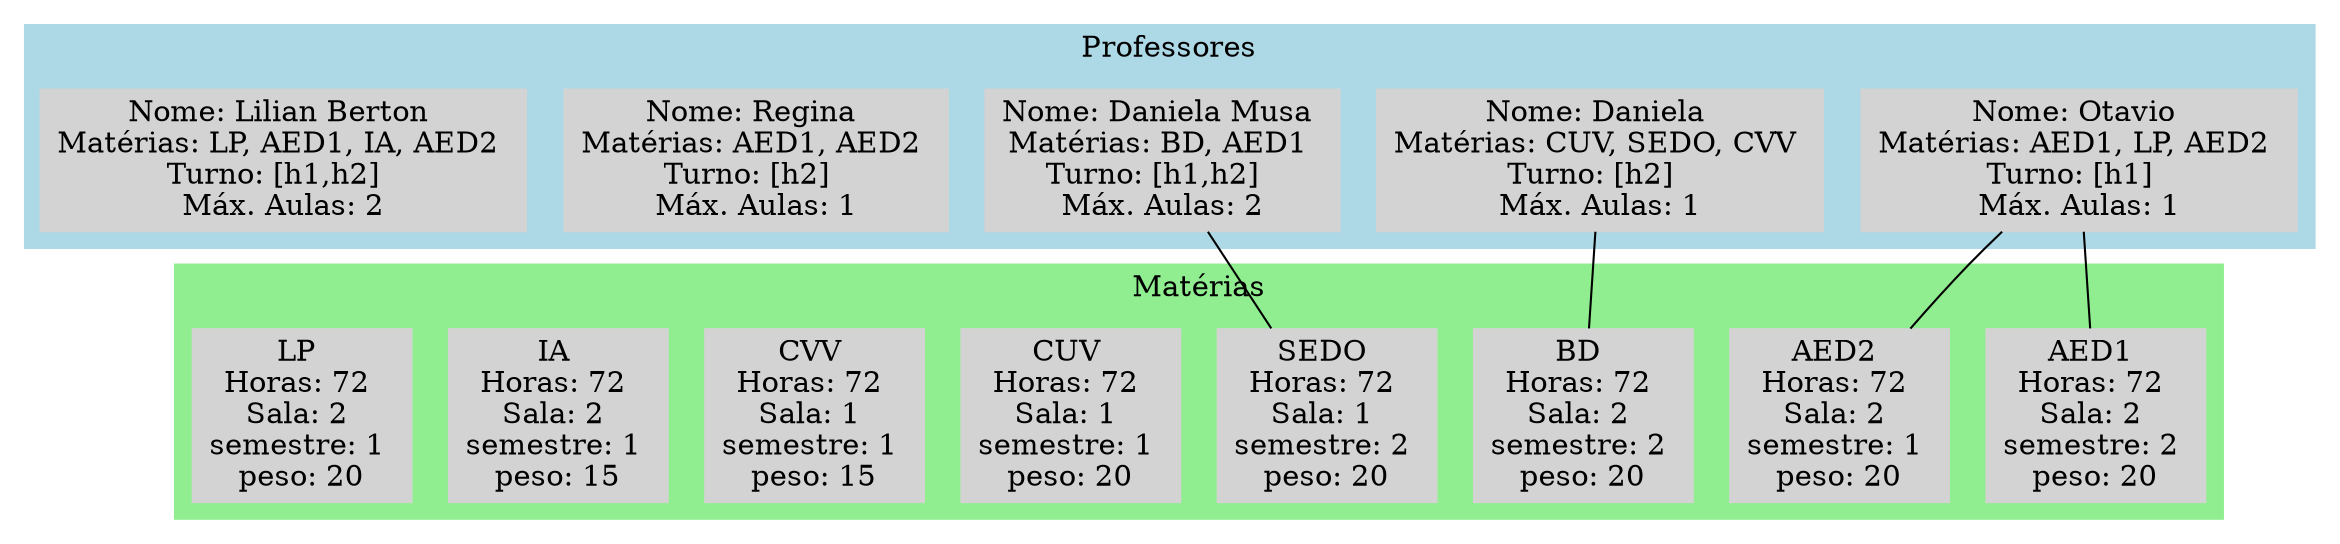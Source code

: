 graph G {
  //Estilo padrão dos nós(para imprimir)
  node [shape=box, style=filled, color=lightgray];






  // Subgrafo de Professores
  subgraph cluster_professores {
    label = "Professores";
    style = filled;
    color = lightblue;

    P1 [label= "Nome: Otavio \nMatérias: AED1, LP, AED2 \nTurno: [h1]  \nMáx. Aulas: 1"];
    P2 [label= "Nome: Daniela \nMatérias: CUV, SEDO, CVV \nTurno: [h2]  \nMáx. Aulas: 1"];
    P3 [label= "Nome: Daniela Musa \nMatérias: BD, AED1 \nTurno: [h1,h2]  \nMáx. Aulas: 2"];
    P4 [label= "Nome: Regina \nMatérias: AED1, AED2 \nTurno: [h2]  \nMáx. Aulas: 1"];
    P5 [label= "Nome: Lilian Berton \nMatérias: LP, AED1, IA, AED2 \nTurno: [h1,h2]  \nMáx. Aulas: 2"];
  }











  //Subgrafo de Matérias
  subgraph cluster_materias {
    label = "Matérias";
    style = filled;
    color = lightgreen;

    M1 [label="AED1 \nHoras: 72 \nSala: 2 \nsemestre: 2 \npeso: 20"];
    M2 [label="AED2 \nHoras: 72 \nSala: 2 \nsemestre: 1 \npeso: 20"];
    M3 [label="BD \nHoras: 72 \nSala: 2 \nsemestre: 2 \npeso: 20"];
    M4 [label="SEDO \nHoras: 72 \nSala: 1 \nsemestre: 2 \npeso: 20"];
    M5 [label="CUV \nHoras: 72 \nSala: 1 \nsemestre: 1 \npeso: 20"];
    M6 [label="CVV \nHoras: 72 \nSala: 1 \nsemestre: 1 \npeso: 15"];
    M7 [label="IA \nHoras: 72 \nSala: 2 \nsemestre: 1 \npeso: 15"];
    M8 [label="LP \nHoras: 72 \nSala: 2 \nsemestre: 1 \npeso: 20"];
  }












  //Ligações entre professores e matérias
  P1 -- M1;
  P1 -- M2;
  P2 -- M3;
  P3 -- M4;
}